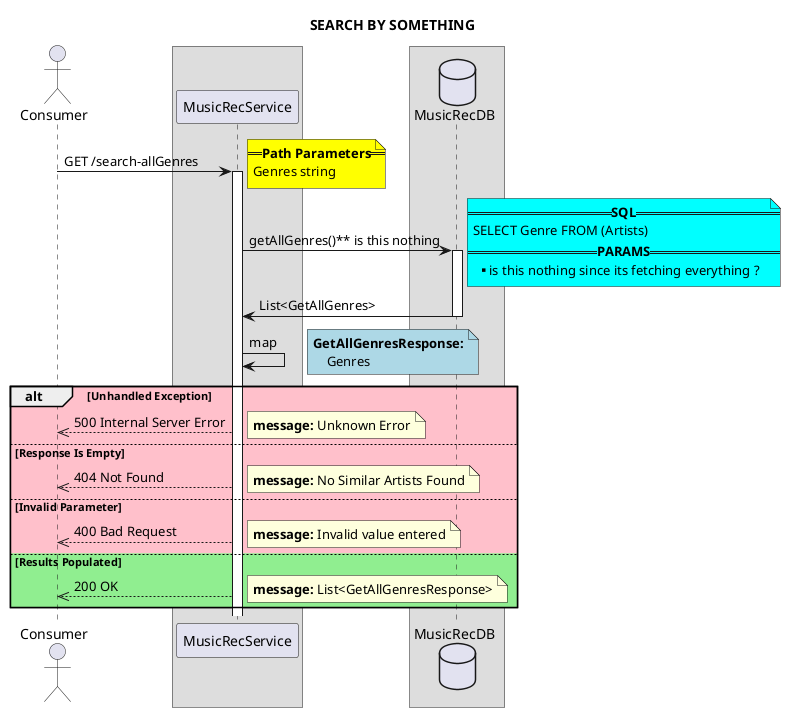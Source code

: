 @startuml
title SEARCH BY SOMETHING

actor Consumer
box
    participant MusicRecService
end box

box
    database MusicRecDB
end box

Consumer -> MusicRecService: GET /search-allGenres
activate MusicRecService
    note right #yellow
    ==**Path Parameters**==
    Genres string
    end note

    MusicRecService -> MusicRecDB: getAllGenres()** is this nothing
    activate MusicRecDB
        note right #aqua
            ==**SQL**==
            SELECT Genre FROM (Artists)
            ==**PARAMS**==
            **is this nothing since its fetching everything ?
        end note

    MusicRecDB -> MusicRecService: List<GetAllGenres>
    deactivate MusicRecDB

    MusicRecService -> MusicRecService: map
    note right #lightblue
        **GetAllGenresResponse:**
            Genres
    end note

    alt #pink Unhandled Exception
        Consumer <<-- MusicRecService: 500 Internal Server Error
        note right
            **message:** Unknown Error
        end note
    else #pink Response Is Empty
        Consumer <<-- MusicRecService: 404 Not Found
        note right
            **message:** No Similar Artists Found
        end note
    else #pink Invalid Parameter
        Consumer <<-- MusicRecService: 400 Bad Request
        note right
            **message:** Invalid value entered
        end note
    else #lightgreen Results Populated
        Consumer <<-- MusicRecService: 200 OK
        note right
            **message:** List<GetAllGenresResponse>
        end note
    end alt
@enduml